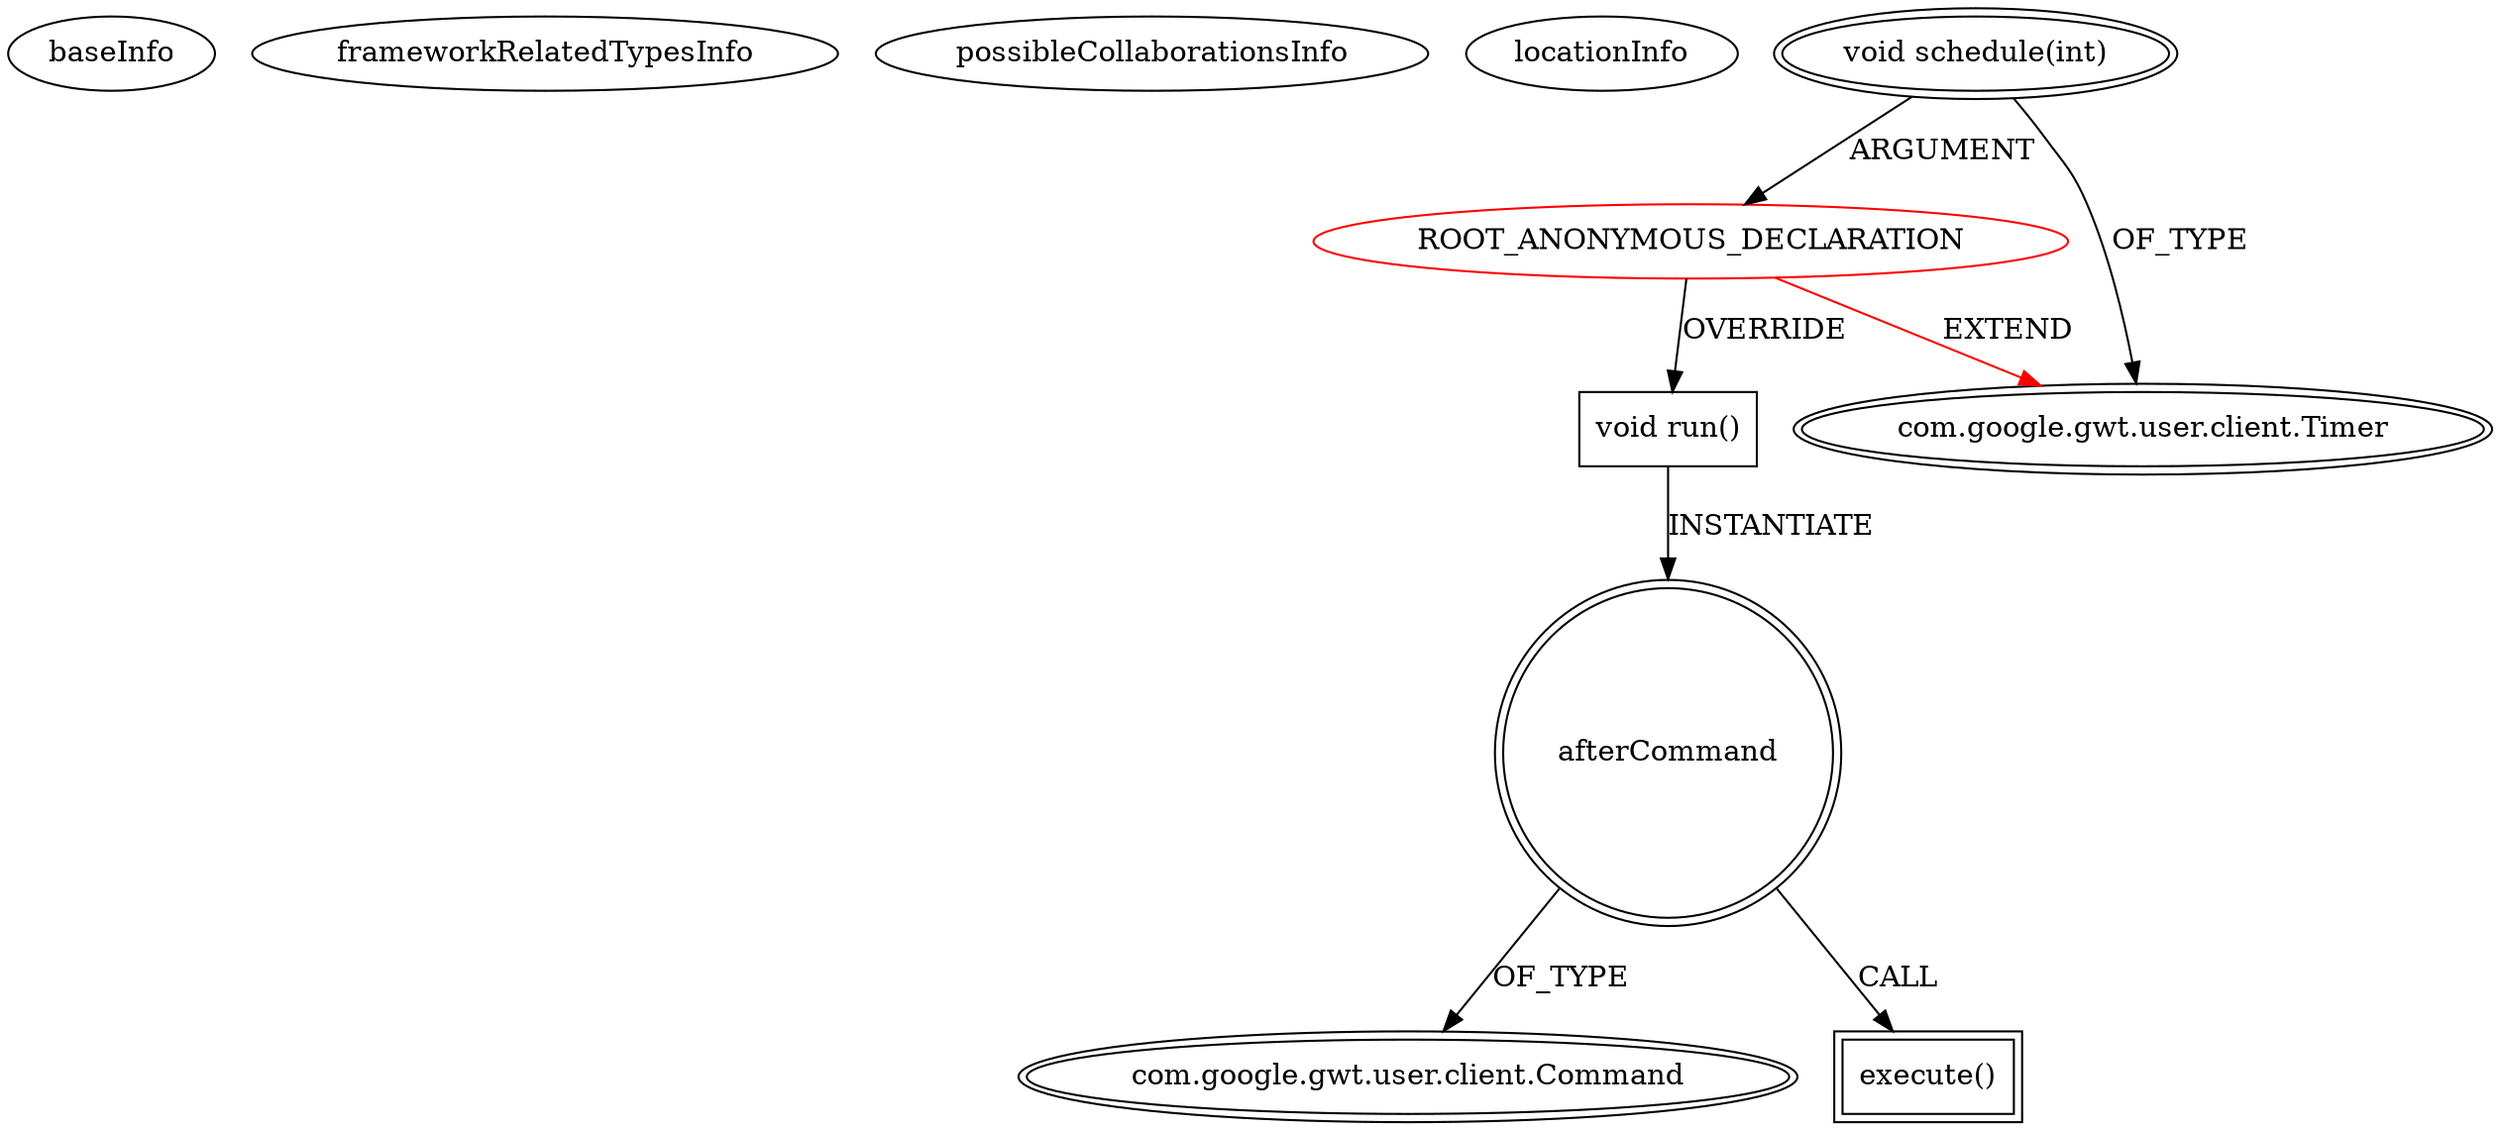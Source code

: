 digraph {
baseInfo[graphId=4158,category="extension_graph",isAnonymous=true,possibleRelation=false]
frameworkRelatedTypesInfo[0="com.google.gwt.user.client.Timer"]
possibleCollaborationsInfo[]
locationInfo[projectName="nextinterfaces-next",filePath="/nextinterfaces-next/next-master/src/next/i/controller/XController.java",contextSignature="void flipTo_(next.i.controller.XController,com.google.gwt.user.client.Command)",graphId="4158"]
0[label="ROOT_ANONYMOUS_DECLARATION",vertexType="ROOT_ANONYMOUS_DECLARATION",isFrameworkType=false,color=red]
1[label="com.google.gwt.user.client.Timer",vertexType="FRAMEWORK_CLASS_TYPE",isFrameworkType=true,peripheries=2]
2[label="void schedule(int)",vertexType="OUTSIDE_CALL",isFrameworkType=true,peripheries=2]
4[label="void run()",vertexType="OVERRIDING_METHOD_DECLARATION",isFrameworkType=false,shape=box]
5[label="afterCommand",vertexType="VARIABLE_EXPRESION",isFrameworkType=true,peripheries=2,shape=circle]
7[label="com.google.gwt.user.client.Command",vertexType="FRAMEWORK_INTERFACE_TYPE",isFrameworkType=true,peripheries=2]
6[label="execute()",vertexType="INSIDE_CALL",isFrameworkType=true,peripheries=2,shape=box]
0->1[label="EXTEND",color=red]
2->0[label="ARGUMENT"]
2->1[label="OF_TYPE"]
0->4[label="OVERRIDE"]
4->5[label="INSTANTIATE"]
5->7[label="OF_TYPE"]
5->6[label="CALL"]
}
